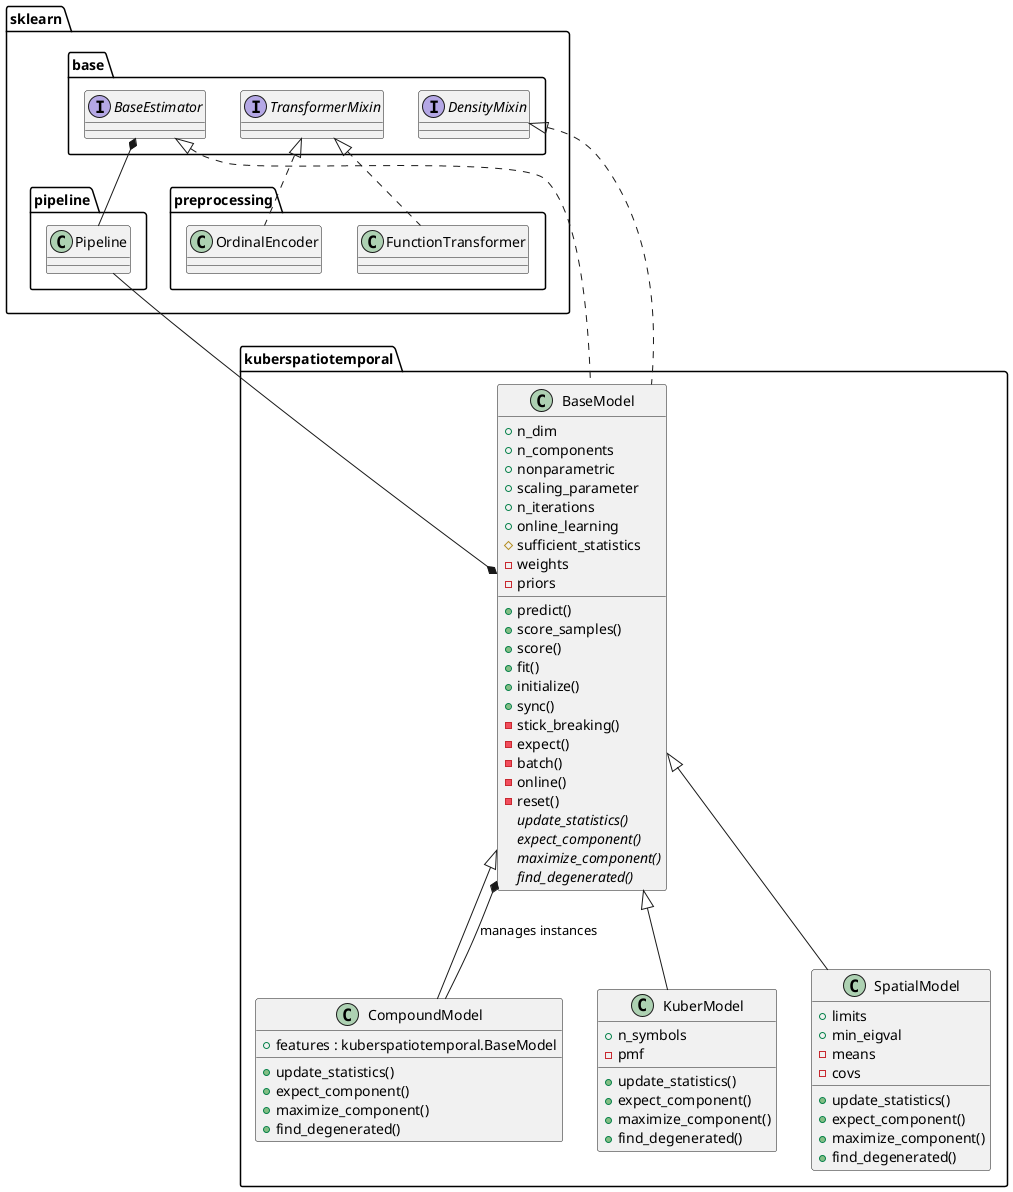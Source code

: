 @startuml
kuberspatiotemporal.BaseModel <|-- kuberspatiotemporal.CompoundModel
kuberspatiotemporal.BaseModel *-- kuberspatiotemporal.CompoundModel : manages instances
kuberspatiotemporal.BaseModel <|-- kuberspatiotemporal.KuberModel
kuberspatiotemporal.BaseModel <|-- kuberspatiotemporal.SpatialModel
sklearn.base.BaseEstimator <|.. kuberspatiotemporal.BaseModel
sklearn.base.DensityMixin <|.. kuberspatiotemporal.BaseModel
sklearn.base.TransformerMixin <|.. sklearn.preprocessing.FunctionTransformer
sklearn.base.TransformerMixin <|.. sklearn.preprocessing.OrdinalEncoder
sklearn.pipeline.Pipeline --* kuberspatiotemporal.BaseModel

sklearn.base.BaseEstimator *-- sklearn.pipeline.Pipeline

interface sklearn.base.BaseEstimator
interface sklearn.base.DensityMixin
interface sklearn.base.TransformerMixin

class kuberspatiotemporal.BaseModel {
    + n_dim
    + n_components
    + nonparametric
    + scaling_parameter
    + n_iterations
    + online_learning
    # sufficient_statistics
    - weights
    - priors
    + predict()
    + score_samples()
    + score()
    + fit()
    + initialize()
    + sync()
    - stick_breaking()
    - expect()
    - batch()
    - online()
    - reset()
    {abstract} update_statistics()
    {abstract} expect_component()
    {abstract} maximize_component()
    {abstract} find_degenerated()
}

class kuberspatiotemporal.SpatialModel {
    + limits
    + min_eigval
    - means
    - covs
    + update_statistics()
    + expect_component()
    + maximize_component()
    + find_degenerated()
}

class kuberspatiotemporal.KuberModel {
    + n_symbols
    - pmf
    + update_statistics()
    + expect_component()
    + maximize_component()
    + find_degenerated()
}

class kuberspatiotemporal.CompoundModel {
    + features : kuberspatiotemporal.BaseModel
    + update_statistics()
    + expect_component()
    + maximize_component()
    + find_degenerated()
}

@enduml